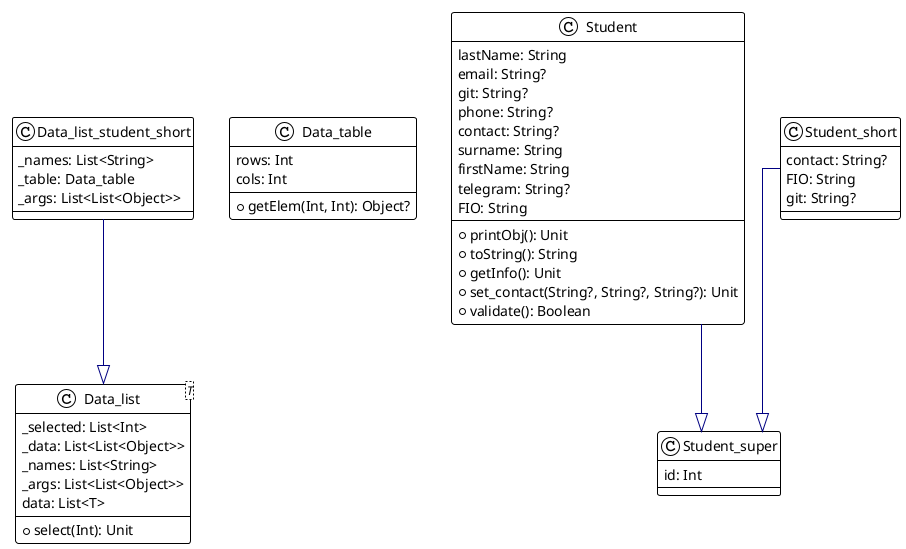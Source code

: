 @startuml

!theme plain
top to bottom direction
skinparam linetype ortho

class Data_list<T> {
  + select(Int): Unit
   _selected: List<Int>
   _data: List<List<Object>>
   _names: List<String>
   _args: List<List<Object>>
   data: List<T>
}
class Data_list_student_short {
   _names: List<String>
   _table: Data_table
   _args: List<List<Object>>
}
class Data_table {
  + getElem(Int, Int): Object?
   rows: Int
   cols: Int
}
class Student {
  + printObj(): Unit
  + toString(): String
  + getInfo(): Unit
  + set_contact(String?, String?, String?): Unit
  + validate(): Boolean
   lastName: String
   email: String?
   git: String?
   phone: String?
   contact: String?
   surname: String
   firstName: String
   telegram: String?
   FIO: String
}
class Student_short {
   contact: String?
   FIO: String
   git: String?
}
class Student_super {
   id: Int
}

Data_list_student_short  -[#000082,plain]-^  Data_list               
Student                  -[#000082,plain]-^  Student_super           
Student_short            -[#000082,plain]-^  Student_super           
@enduml
